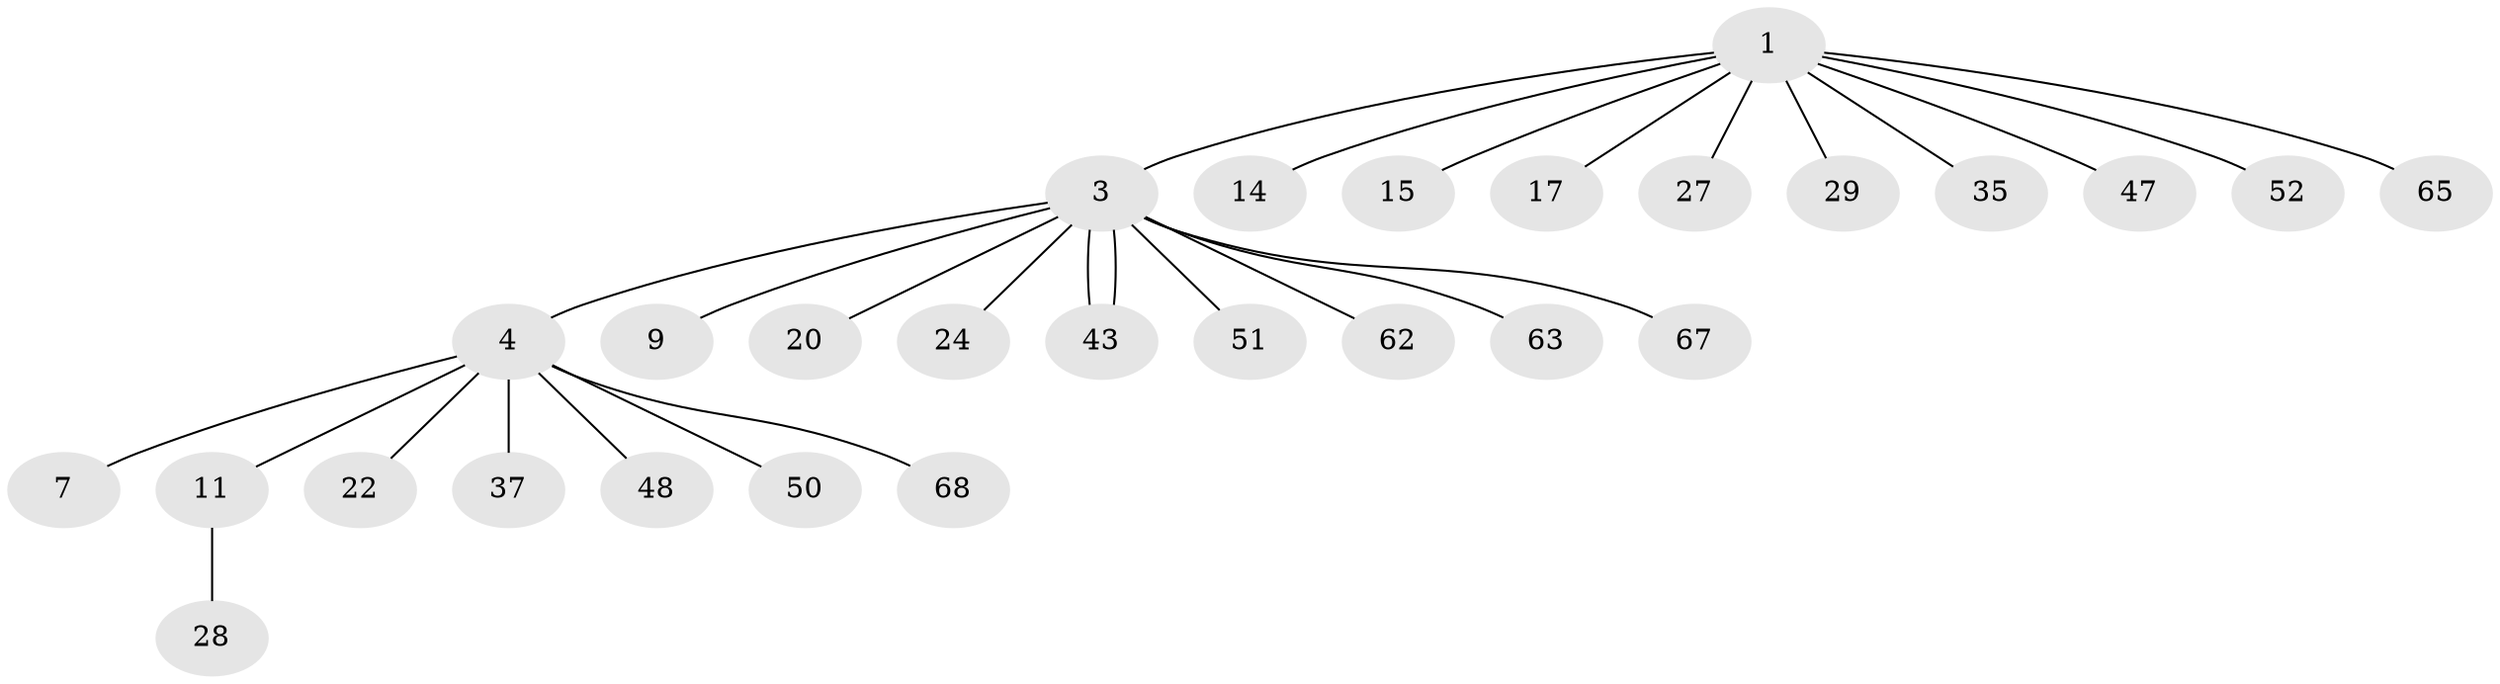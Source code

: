 // original degree distribution, {10: 0.02857142857142857, 6: 0.02857142857142857, 12: 0.014285714285714285, 2: 0.17142857142857143, 3: 0.08571428571428572, 1: 0.6285714285714286, 4: 0.04285714285714286}
// Generated by graph-tools (version 1.1) at 2025/18/03/04/25 18:18:29]
// undirected, 28 vertices, 28 edges
graph export_dot {
graph [start="1"]
  node [color=gray90,style=filled];
  1 [super="+2+8+16+39+46"];
  3 [super="+6"];
  4 [super="+10+33+5"];
  7;
  9;
  11 [super="+36+66"];
  14;
  15 [super="+55"];
  17 [super="+40"];
  20;
  22;
  24;
  27 [super="+31"];
  28 [super="+32"];
  29 [super="+54"];
  35;
  37 [super="+42+60"];
  43;
  47;
  48;
  50;
  51;
  52;
  62;
  63;
  65;
  67;
  68;
  1 -- 3;
  1 -- 14;
  1 -- 17;
  1 -- 47;
  1 -- 65;
  1 -- 35;
  1 -- 52;
  1 -- 27;
  1 -- 29;
  1 -- 15;
  3 -- 4;
  3 -- 9;
  3 -- 24;
  3 -- 43;
  3 -- 43;
  3 -- 51;
  3 -- 62;
  3 -- 63;
  3 -- 67;
  3 -- 20;
  4 -- 7;
  4 -- 11;
  4 -- 37;
  4 -- 48;
  4 -- 50;
  4 -- 68;
  4 -- 22;
  11 -- 28;
}
